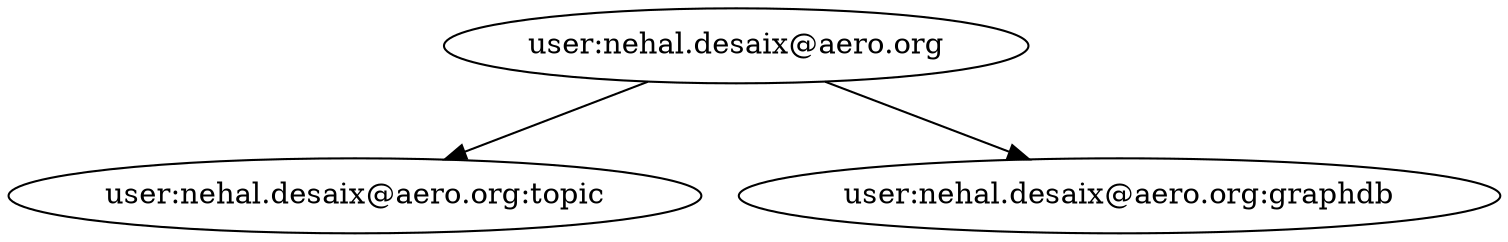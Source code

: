 strict digraph {
   "user:nehal.desaix@aero.org:topic" 
    "user:nehal.desaix@aero.org:graphdb"   
     "user:nehal.desaix@aero.org"    
     "user:nehal.desaix@aero.org" -> "user:nehal.desaix@aero.org:topic" [weight=1]   
      "user:nehal.desaix@aero.org" -> "user:nehal.desaix@aero.org:graphdb" [weight=1]
}
